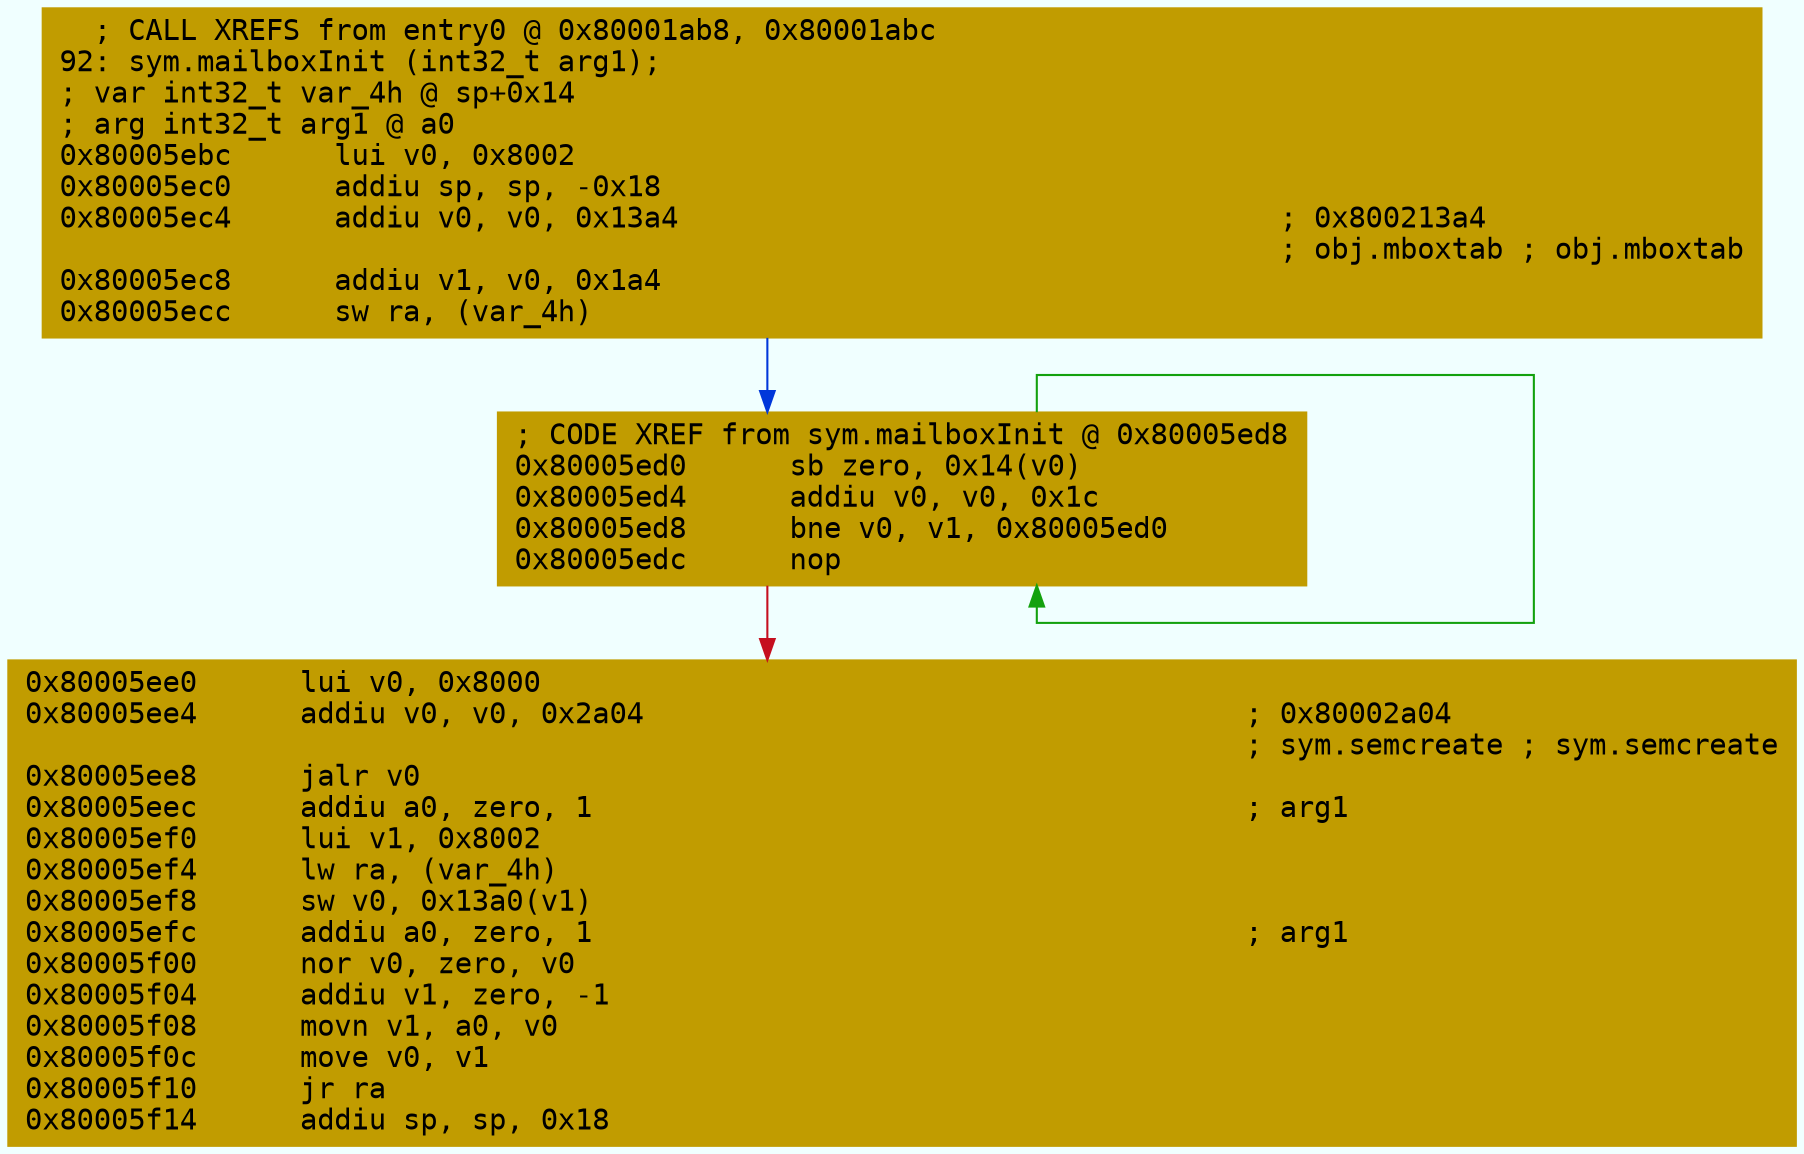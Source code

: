 digraph code {
	graph [bgcolor=azure fontsize=8 fontname="Courier" splines="ortho"];
	node [fillcolor=gray style=filled shape=box];
	edge [arrowhead="normal"];
	"0x80005ebc" [URL="sym.mailboxInit/0x80005ebc", fillcolor="#c19c00",color="#c19c00", fontname="Courier",label="  ; CALL XREFS from entry0 @ 0x80001ab8, 0x80001abc\l92: sym.mailboxInit (int32_t arg1);\l; var int32_t var_4h @ sp+0x14\l; arg int32_t arg1 @ a0\l0x80005ebc      lui v0, 0x8002\l0x80005ec0      addiu sp, sp, -0x18\l0x80005ec4      addiu v0, v0, 0x13a4                                   ; 0x800213a4\l                                                                       ; obj.mboxtab ; obj.mboxtab\l0x80005ec8      addiu v1, v0, 0x1a4\l0x80005ecc      sw ra, (var_4h)\l"]
	"0x80005ed0" [URL="sym.mailboxInit/0x80005ed0", fillcolor="#c19c00",color="#c19c00", fontname="Courier",label="; CODE XREF from sym.mailboxInit @ 0x80005ed8\l0x80005ed0      sb zero, 0x14(v0)\l0x80005ed4      addiu v0, v0, 0x1c\l0x80005ed8      bne v0, v1, 0x80005ed0\l0x80005edc      nop\l"]
	"0x80005ee0" [URL="sym.mailboxInit/0x80005ee0", fillcolor="#c19c00",color="#c19c00", fontname="Courier",label="0x80005ee0      lui v0, 0x8000\l0x80005ee4      addiu v0, v0, 0x2a04                                   ; 0x80002a04\l                                                                       ; sym.semcreate ; sym.semcreate\l0x80005ee8      jalr v0\l0x80005eec      addiu a0, zero, 1                                      ; arg1\l0x80005ef0      lui v1, 0x8002\l0x80005ef4      lw ra, (var_4h)\l0x80005ef8      sw v0, 0x13a0(v1)\l0x80005efc      addiu a0, zero, 1                                      ; arg1\l0x80005f00      nor v0, zero, v0\l0x80005f04      addiu v1, zero, -1\l0x80005f08      movn v1, a0, v0\l0x80005f0c      move v0, v1\l0x80005f10      jr ra\l0x80005f14      addiu sp, sp, 0x18\l"]
        "0x80005ebc" -> "0x80005ed0" [color="#0037da"];
        "0x80005ed0" -> "0x80005ed0" [color="#13a10e"];
        "0x80005ed0" -> "0x80005ee0" [color="#c50f1f"];
}
